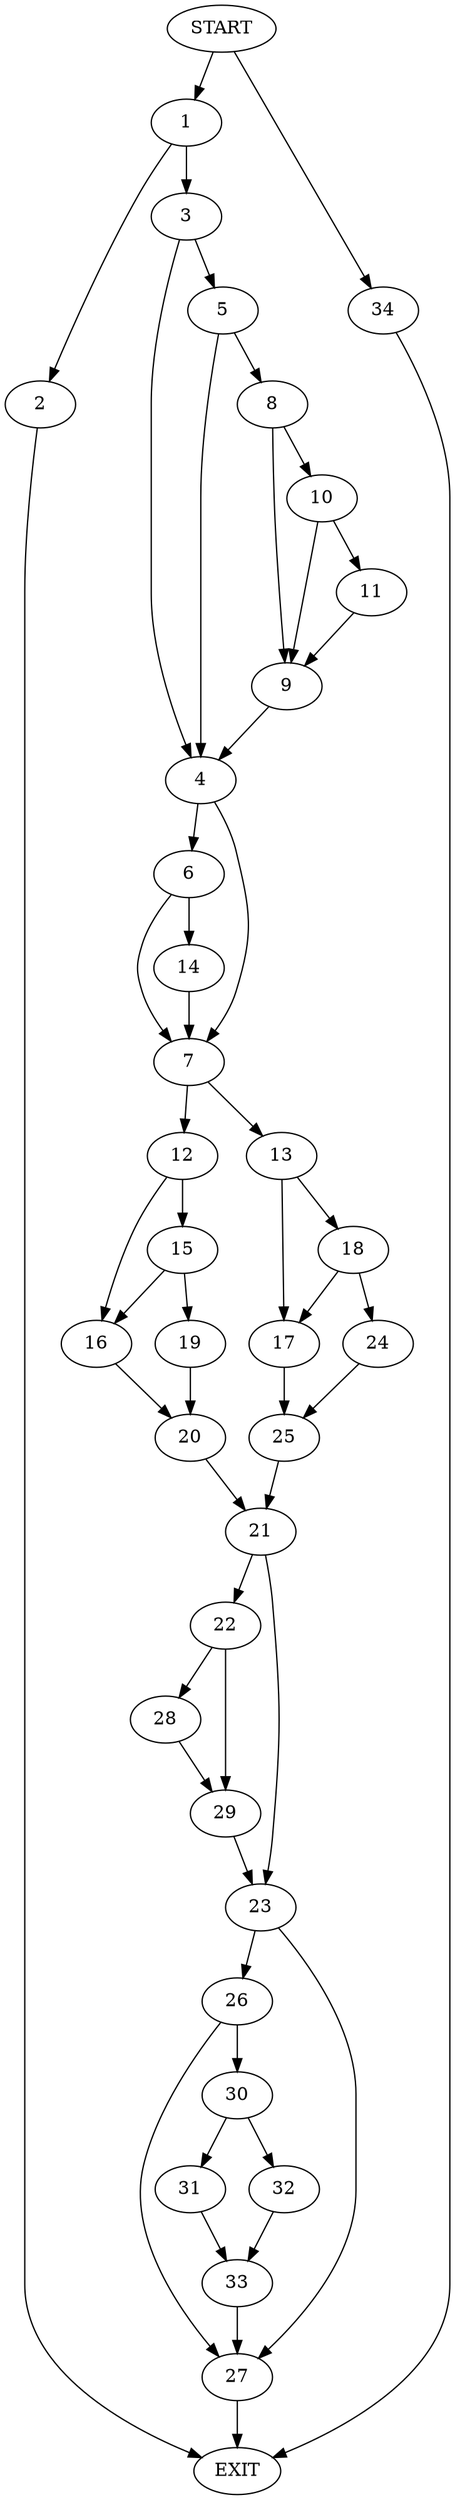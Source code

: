 digraph {
0 [label="START"]
35 [label="EXIT"]
0 -> 1
1 -> 2
1 -> 3
3 -> 4
3 -> 5
2 -> 35
4 -> 6
4 -> 7
5 -> 8
5 -> 4
8 -> 9
8 -> 10
9 -> 4
10 -> 9
10 -> 11
11 -> 9
7 -> 12
7 -> 13
6 -> 14
6 -> 7
14 -> 7
12 -> 15
12 -> 16
13 -> 17
13 -> 18
15 -> 19
15 -> 16
16 -> 20
19 -> 20
20 -> 21
21 -> 22
21 -> 23
18 -> 24
18 -> 17
17 -> 25
24 -> 25
25 -> 21
23 -> 26
23 -> 27
22 -> 28
22 -> 29
29 -> 23
28 -> 29
26 -> 27
26 -> 30
27 -> 35
30 -> 31
30 -> 32
32 -> 33
31 -> 33
33 -> 27
0 -> 34
34 -> 35
}
